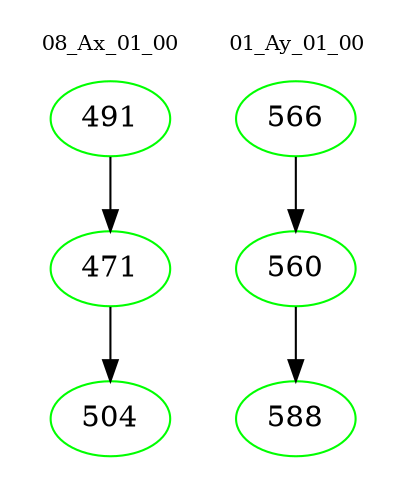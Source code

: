 digraph{
subgraph cluster_0 {
color = white
label = "08_Ax_01_00";
fontsize=10;
T0_491 [label="491", color="green"]
T0_491 -> T0_471 [color="black"]
T0_471 [label="471", color="green"]
T0_471 -> T0_504 [color="black"]
T0_504 [label="504", color="green"]
}
subgraph cluster_1 {
color = white
label = "01_Ay_01_00";
fontsize=10;
T1_566 [label="566", color="green"]
T1_566 -> T1_560 [color="black"]
T1_560 [label="560", color="green"]
T1_560 -> T1_588 [color="black"]
T1_588 [label="588", color="green"]
}
}

